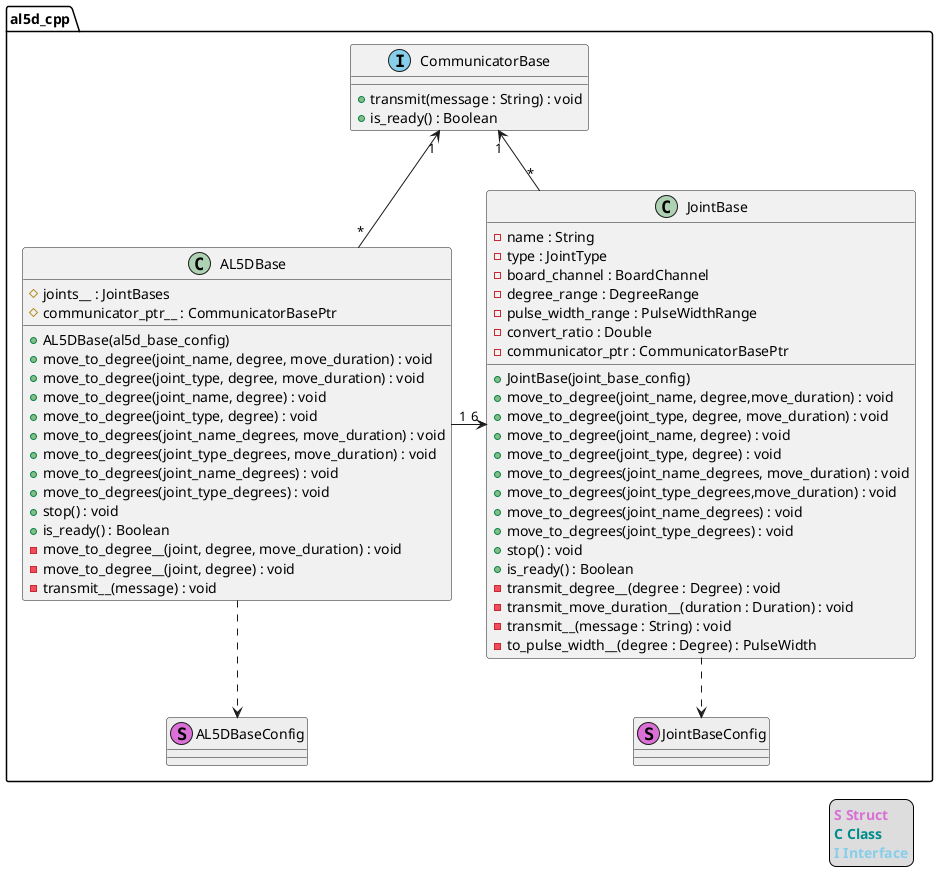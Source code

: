 @startuml

namespace al5d_cpp {

    class CommunicatorBase <<(I,SkyBlue)>> {
        + transmit(message : String) : void
        + is_ready() : Boolean
    }

    class AL5DBase {
        + AL5DBase(al5d_base_config)
        + move_to_degree(joint_name, degree, move_duration) : void
        + move_to_degree(joint_type, degree, move_duration) : void
        + move_to_degree(joint_name, degree) : void
        + move_to_degree(joint_type, degree) : void
        + move_to_degrees(joint_name_degrees, move_duration) : void
        + move_to_degrees(joint_type_degrees, move_duration) : void
        + move_to_degrees(joint_name_degrees) : void
        + move_to_degrees(joint_type_degrees) : void
        + stop() : void
        + is_ready() : Boolean
        - move_to_degree__(joint, degree, move_duration) : void
        - move_to_degree__(joint, degree) : void
        - transmit__(message) : void
        # joints__ : JointBases
        # communicator_ptr__ : CommunicatorBasePtr
    }

    class JointBase {
        + JointBase(joint_base_config)
        + move_to_degree(joint_name, degree,move_duration) : void
        + move_to_degree(joint_type, degree, move_duration) : void
        + move_to_degree(joint_name, degree) : void
        + move_to_degree(joint_type, degree) : void
        + move_to_degrees(joint_name_degrees, move_duration) : void
        + move_to_degrees(joint_type_degrees,move_duration) : void
        + move_to_degrees(joint_name_degrees) : void
        + move_to_degrees(joint_type_degrees) : void
        + stop() : void
        + is_ready() : Boolean
        - transmit_degree__(degree : Degree) : void
        - transmit_move_duration__(duration : Duration) : void
        - transmit__(message : String) : void
        - to_pulse_width__(degree : Degree) : PulseWidth
        - name : String
        - type : JointType
        - board_channel : BoardChannel
        - degree_range : DegreeRange
        - pulse_width_range : PulseWidthRange
        - convert_ratio : Double
        - communicator_ptr : CommunicatorBasePtr
    }

    class JointBaseConfig <<(S,Orchid)>> #eee
    class AL5DBaseConfig <<(S,Orchid)>> #eee

    CommunicatorBase "1" <- "*" JointBase
    CommunicatorBase "1" <-- "*" AL5DBase
    AL5DBase "1" -> "6" JointBase
    AL5DBase ..> AL5DBaseConfig
    JointBase ..> JointBaseConfig
}

legend right
  <b><color:Orchid>S Struct</color></b>
  <b><color:DarkCyan>C Class</color></b>
  <b><color:SkyBlue>I Interface</color></b>
endlegend

@enduml
